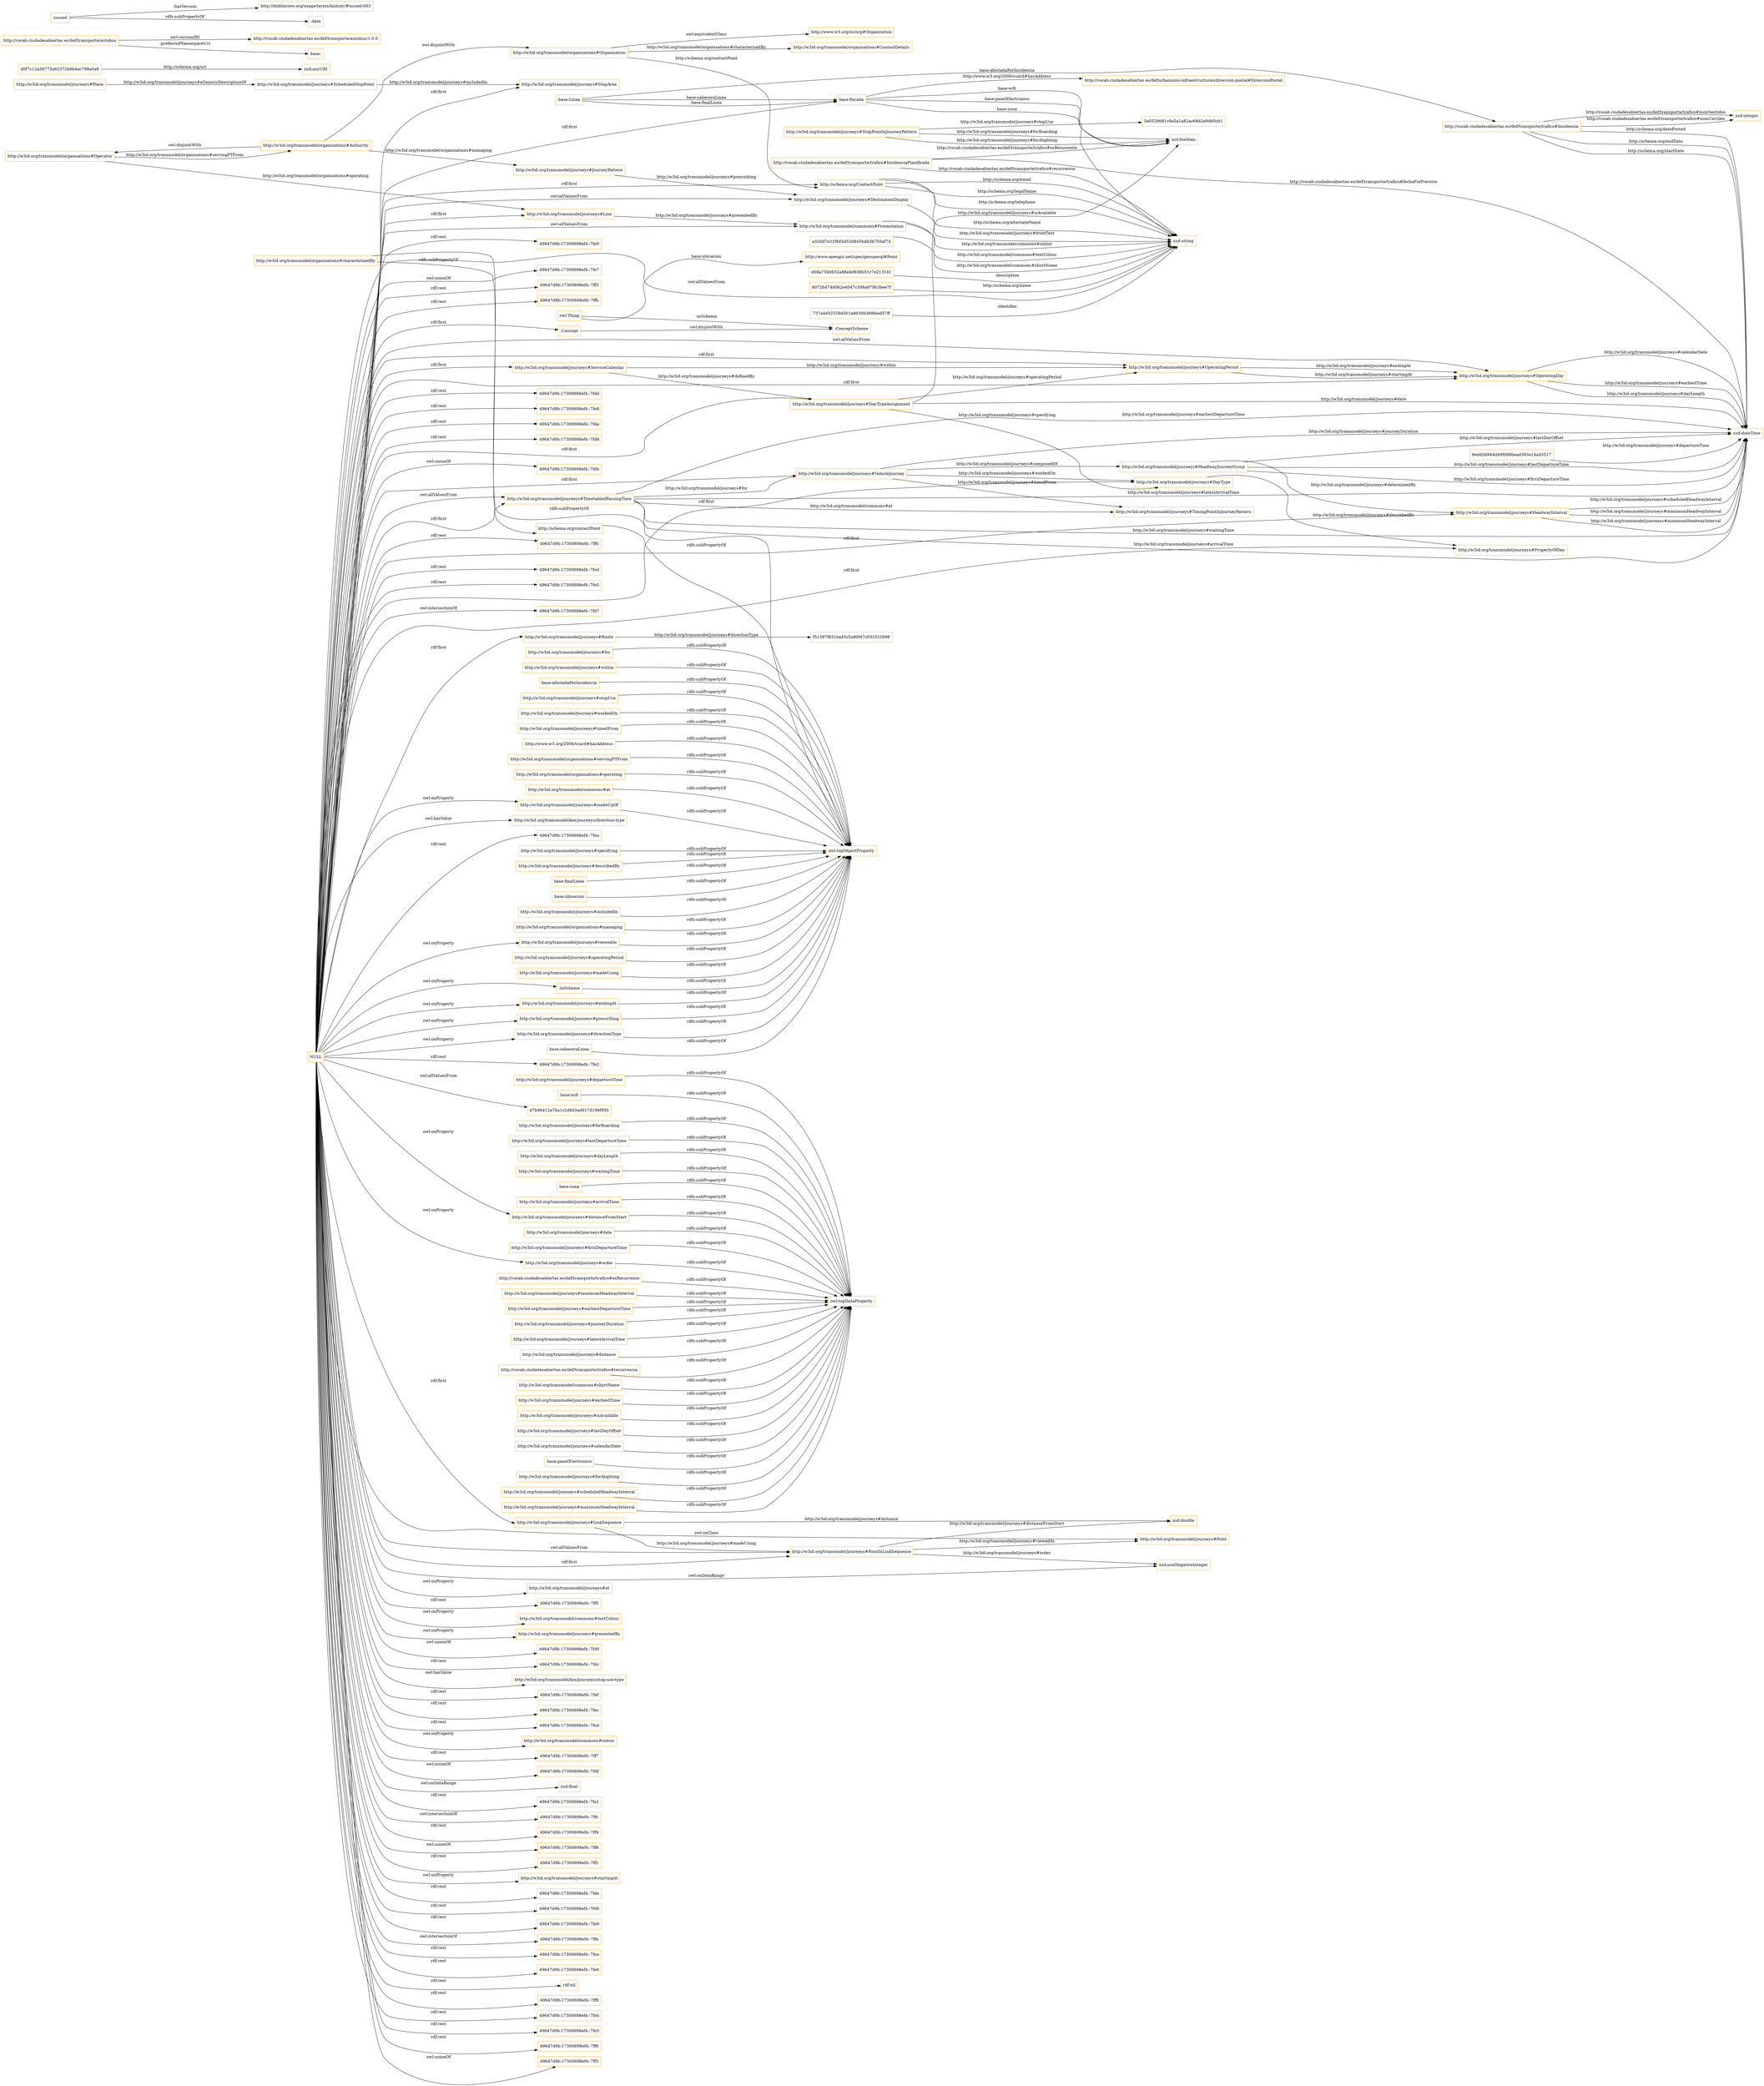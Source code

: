 digraph ar2dtool_diagram { 
rankdir=LR;
size="1501"
node [shape = rectangle, color="orange"]; "http://w3id.org/transmodel/journeys#StopArea" "http://w3id.org/transmodel/journeys#VehicleJourney" "http://w3id.org/transmodel/commons#Presentation" "http://w3id.org/transmodel/journeys#Line" "http://w3id.org/transmodel/journeys#PropertyOfDay" "base:Linea" "http://w3id.org/transmodel/organisations#ContactDetails" "http://www.opengis.net/spec/geosparql#Point" "http://w3id.org/transmodel/organisations#Organisation" "d08a7540632a88e4d936b51c7e213141" "http://w3id.org/transmodel/journeys#DestinationDisplay" "d0f7c12a36773a62372b8b4ac798a0a6" "http://schema.org/ContactPoint" "http://w3id.org/transmodel/journeys#JourneyPattern" "http://vocab.ciudadesabiertas.es/def/urbanismo-infraestructuras/direccion-postal#DireccionPostal" "f51397f831ba45c5a90f47c033525898" "http://w3id.org/transmodel/journeys#Route" "a320d7e31f845d53d845bdb3b703af74" "757a4d52559d301a8d30b389feed57ff" "http://w3id.org/transmodel/journeys#OperatingDay" "http://www.w3.org/ns/org#Organization" "http://w3id.org/transmodel/journeys#HeadwayInterval" ":ConceptScheme" "9edd3d944d49f088bead383a14a45517" ":Concept" "http://w3id.org/transmodel/journeys#StopPointInJourneyPattern" "http://w3id.org/transmodel/journeys#TimingPointInJourneyPattern" "http://vocab.ciudadesabiertas.es/def/transporte/trafico#IncidenciaPlanificada" "http://w3id.org/transmodel/organisations#Authority" "http://w3id.org/transmodel/journeys#Place" "http://vocab.ciudadesabiertas.es/def/transporte/trafico#Incidencia" "http://w3id.org/transmodel/journeys#DayTypeAssignment" "http://w3id.org/transmodel/journeys#HeadwayJourneyGroup" "http://w3id.org/transmodel/journeys#ServiceCalendar" "http://w3id.org/transmodel/journeys#OperatingPeriod" "d7b96412a7ba1c2d8d3ad917d196f95b" "base:Parada" "80726474d062e4047c398a679b3bee7f" "http://w3id.org/transmodel/journeys#DayType" "3a0526681c9a5a1a82ac68d2e9d60cb1" "http://w3id.org/transmodel/journeys#PointInLinkSequence" "http://w3id.org/transmodel/journeys#Point" "http://w3id.org/transmodel/journeys#TimetabledPassingTime" "http://w3id.org/transmodel/journeys#LinkSequence" "http://w3id.org/transmodel/journeys#ScheduledStopPoint" "http://w3id.org/transmodel/organisations#Operator" ; /*classes style*/
	"http://vocab.ciudadesabiertas.es/def/transporte/trafico#recurrencia" -> "owl:topDataProperty" [ label = "rdfs:subPropertyOf" ];
	"http://w3id.org/transmodel/journeys#prescribing" -> "owl:topObjectProperty" [ label = "rdfs:subPropertyOf" ];
	"http://w3id.org/transmodel/organisations#Organisation" -> "http://www.w3.org/ns/org#Organization" [ label = "owl:equivalentClass" ];
	"http://vocab.ciudadesabiertas.es/def/transporte/autobus" -> "http://vocab.ciudadesabiertas.es/def/transporte/autobus/1.0.0" [ label = "owl:versionIRI" ];
	"http://vocab.ciudadesabiertas.es/def/transporte/autobus" -> "base:" [ label = ":preferredNamespaceUri" ];
	"http://w3id.org/transmodel/commons#shortName" -> "owl:topDataProperty" [ label = "rdfs:subPropertyOf" ];
	"http://w3id.org/transmodel/journeys#directionType" -> "owl:topObjectProperty" [ label = "rdfs:subPropertyOf" ];
	"http://w3id.org/transmodel/journeys#earliestTime" -> "owl:topDataProperty" [ label = "rdfs:subPropertyOf" ];
	"http://w3id.org/transmodel/organisations#Authority" -> "http://w3id.org/transmodel/organisations#Organisation" [ label = "owl:disjointWith" ];
	"http://w3id.org/transmodel/organisations#Authority" -> "http://w3id.org/transmodel/organisations#Operator" [ label = "owl:disjointWith" ];
	"http://w3id.org/transmodel/journeys#isAvailable" -> "owl:topDataProperty" [ label = "rdfs:subPropertyOf" ];
	"http://w3id.org/transmodel/journeys#workedOn" -> "owl:topObjectProperty" [ label = "rdfs:subPropertyOf" ];
	"http://w3id.org/transmodel/journeys#timedFrom" -> "owl:topObjectProperty" [ label = "rdfs:subPropertyOf" ];
	"http://w3id.org/transmodel/journeys#lastDayOffset" -> "owl:topDataProperty" [ label = "rdfs:subPropertyOf" ];
	"http://w3id.org/transmodel/journeys#calendarDate" -> "owl:topDataProperty" [ label = "rdfs:subPropertyOf" ];
	"base:panelElectronico" -> "owl:topDataProperty" [ label = "rdfs:subPropertyOf" ];
	"http://w3id.org/transmodel/journeys#forAlighting" -> "owl:topDataProperty" [ label = "rdfs:subPropertyOf" ];
	"http://www.w3.org/2006/vcard#hasAddress" -> "owl:topObjectProperty" [ label = "rdfs:subPropertyOf" ];
	"http://w3id.org/transmodel/journeys#scheduledHeadwayInterval" -> "owl:topDataProperty" [ label = "rdfs:subPropertyOf" ];
	"http://w3id.org/transmodel/organisations#servingPTFrom" -> "owl:topObjectProperty" [ label = "rdfs:subPropertyOf" ];
	"http://w3id.org/transmodel/journeys#distanceFromStart" -> "owl:topDataProperty" [ label = "rdfs:subPropertyOf" ];
	"http://w3id.org/transmodel/organisations#operating" -> "owl:topObjectProperty" [ label = "rdfs:subPropertyOf" ];
	"http://w3id.org/transmodel/journeys#madeUpOf" -> "owl:topObjectProperty" [ label = "rdfs:subPropertyOf" ];
	"http://w3id.org/transmodel/journeys#departureTime" -> "owl:topDataProperty" [ label = "rdfs:subPropertyOf" ];
	"base:wifi" -> "owl:topDataProperty" [ label = "rdfs:subPropertyOf" ];
	"http://w3id.org/transmodel/journeys#forBoarding" -> "owl:topDataProperty" [ label = "rdfs:subPropertyOf" ];
	":Concept" -> ":ConceptScheme" [ label = "owl:disjointWith" ];
	"http://w3id.org/transmodel/journeys#viewedAs" -> "owl:topObjectProperty" [ label = "rdfs:subPropertyOf" ];
	"http://w3id.org/transmodel/journeys#lastDepartureTime" -> "owl:topDataProperty" [ label = "rdfs:subPropertyOf" ];
	"http://w3id.org/transmodel/commons#at" -> "owl:topObjectProperty" [ label = "rdfs:subPropertyOf" ];
	"http://w3id.org/transmodel/journeys#dayLength" -> "owl:topDataProperty" [ label = "rdfs:subPropertyOf" ];
	"http://w3id.org/transmodel/journeys#specifying" -> "owl:topObjectProperty" [ label = "rdfs:subPropertyOf" ];
	"http://w3id.org/transmodel/journeys#describedBy" -> "owl:topObjectProperty" [ label = "rdfs:subPropertyOf" ];
	":inScheme" -> "owl:topObjectProperty" [ label = "rdfs:subPropertyOf" ];
	"NULL" -> "http://w3id.org/transmodel/journeys#HeadwayInterval" [ label = "rdf:first" ];
	"NULL" -> "http://w3id.org/transmodel/commons#textColour" [ label = "owl:onProperty" ];
	"NULL" -> "http://w3id.org/transmodel/journeys#presentedBy" [ label = "owl:onProperty" ];
	"NULL" -> "http://w3id.org/transmodel/journeys#PropertyOfDay" [ label = "rdf:first" ];
	"NULL" -> "http://w3id.org/transmodel/journeys#directionType" [ label = "owl:onProperty" ];
	"NULL" -> ":Concept" [ label = "rdf:first" ];
	"NULL" -> "49647d9b:17300698ef4:-7fd9" [ label = "owl:unionOf" ];
	"NULL" -> "49647d9b:17300698ef4:-7fdc" [ label = "rdf:rest" ];
	"NULL" -> "http://w3id.org/transmodel/journeys#Point" [ label = "owl:onClass" ];
	"NULL" -> "http://w3id.org/transmodel/kos/journeys/stop-use-type" [ label = "owl:hasValue" ];
	"NULL" -> "49647d9b:17300698ef4:-7fef" [ label = "rdf:rest" ];
	"NULL" -> "http://w3id.org/transmodel/journeys#LinkSequence" [ label = "rdf:first" ];
	"NULL" -> "http://w3id.org/transmodel/journeys#VehicleJourney" [ label = "rdf:first" ];
	"NULL" -> "http://w3id.org/transmodel/journeys#distanceFromStart" [ label = "owl:onProperty" ];
	"NULL" -> "http://w3id.org/transmodel/journeys#StopArea" [ label = "rdf:first" ];
	"NULL" -> "http://w3id.org/transmodel/journeys#viewedAs" [ label = "owl:onProperty" ];
	"NULL" -> "http://w3id.org/transmodel/journeys#PointInLinkSequence" [ label = "owl:allValuesFrom" ];
	"NULL" -> "49647d9b:17300698ef4:-7fec" [ label = "rdf:rest" ];
	"NULL" -> "49647d9b:17300698ef4:-7fe4" [ label = "rdf:rest" ];
	"NULL" -> "xsd:string" [ label = "owl:allValuesFrom" ];
	"NULL" -> "http://w3id.org/transmodel/commons#colour" [ label = "owl:onProperty" ];
	"NULL" -> "http://w3id.org/transmodel/journeys#DestinationDisplay" [ label = "owl:allValuesFrom" ];
	"NULL" -> "49647d9b:17300698ef4:-7ff7" [ label = "rdf:rest" ];
	"NULL" -> "49647d9b:17300698ef4:-7fdf" [ label = "owl:unionOf" ];
	"NULL" -> "xsd:float" [ label = "owl:onDataRange" ];
	"NULL" -> "http://w3id.org/transmodel/commons#Presentation" [ label = "owl:allValuesFrom" ];
	"NULL" -> "49647d9b:17300698ef4:-7fe1" [ label = "rdf:rest" ];
	"NULL" -> "http://w3id.org/transmodel/journeys#ServiceCalendar" [ label = "rdf:first" ];
	"NULL" -> "49647d9b:17300698ef4:-7ffc" [ label = "owl:intersectionOf" ];
	"NULL" -> "http://w3id.org/transmodel/journeys#OperatingDay" [ label = "owl:allValuesFrom" ];
	"NULL" -> "http://w3id.org/transmodel/journeys#DayTypeAssignment" [ label = "rdf:first" ];
	"NULL" -> "49647d9b:17300698ef4:-7ff4" [ label = "rdf:rest" ];
	"NULL" -> "49647d9b:17300698ef4:-7ff8" [ label = "owl:unionOf" ];
	"NULL" -> "http://w3id.org/transmodel/journeys#TimetabledPassingTime" [ label = "rdf:first" ];
	"NULL" -> "49647d9b:17300698ef4:-7ff1" [ label = "rdf:rest" ];
	"NULL" -> "http://w3id.org/transmodel/journeys#startingAt" [ label = "owl:onProperty" ];
	"NULL" -> "49647d9b:17300698ef4:-7fde" [ label = "rdf:rest" ];
	"NULL" -> "49647d9b:17300698ef4:-7fd6" [ label = "rdf:rest" ];
	"NULL" -> "http://w3id.org/transmodel/journeys#PointInLinkSequence" [ label = "rdf:first" ];
	"NULL" -> "49647d9b:17300698ef4:-7fe9" [ label = "rdf:rest" ];
	"NULL" -> "49647d9b:17300698ef4:-7ffa" [ label = "owl:intersectionOf" ];
	"NULL" -> "d7b96412a7ba1c2d8d3ad917d196f95b" [ label = "owl:allValuesFrom" ];
	"NULL" -> "http://w3id.org/transmodel/journeys#endingAt" [ label = "owl:onProperty" ];
	"NULL" -> "49647d9b:17300698ef4:-7fee" [ label = "rdf:rest" ];
	"NULL" -> "49647d9b:17300698ef4:-7fe6" [ label = "rdf:rest" ];
	"NULL" -> "rdf:nil" [ label = "rdf:rest" ];
	"NULL" -> "http://w3id.org/transmodel/journeys#madeUpOf" [ label = "owl:onProperty" ];
	"NULL" -> "49647d9b:17300698ef4:-7ff9" [ label = "rdf:rest" ];
	"NULL" -> "http://w3id.org/transmodel/journeys#Line" [ label = "rdf:first" ];
	"NULL" -> "49647d9b:17300698ef4:-7feb" [ label = "rdf:rest" ];
	"NULL" -> "http://w3id.org/transmodel/journeys#OperatingPeriod" [ label = "rdf:first" ];
	"NULL" -> "49647d9b:17300698ef4:-7fe3" [ label = "rdf:rest" ];
	"NULL" -> "http://schema.org/ContactPoint" [ label = "rdf:first" ];
	"NULL" -> "49647d9b:17300698ef4:-7ff6" [ label = "rdf:rest" ];
	"NULL" -> "49647d9b:17300698ef4:-7ff2" [ label = "owl:unionOf" ];
	"NULL" -> "49647d9b:17300698ef4:-7fe0" [ label = "rdf:rest" ];
	"NULL" -> "http://w3id.org/transmodel/journeys#order" [ label = "owl:onProperty" ];
	"NULL" -> "49647d9b:17300698ef4:-7fe7" [ label = "owl:unionOf" ];
	"NULL" -> "http://w3id.org/transmodel/journeys#DayType" [ label = "rdf:first" ];
	"NULL" -> "49647d9b:17300698ef4:-7ff3" [ label = "rdf:rest" ];
	"NULL" -> "49647d9b:17300698ef4:-7ffb" [ label = "rdf:rest" ];
	"NULL" -> "49647d9b:17300698ef4:-7fd8" [ label = "rdf:rest" ];
	"NULL" -> "49647d9b:17300698ef4:-7ff0" [ label = "rdf:rest" ];
	"NULL" -> "http://w3id.org/transmodel/journeys#TimetabledPassingTime" [ label = "owl:allValuesFrom" ];
	"NULL" -> "http://w3id.org/transmodel/journeys#Route" [ label = "rdf:first" ];
	"NULL" -> "49647d9b:17300698ef4:-7fdd" [ label = "rdf:rest" ];
	"NULL" -> "49647d9b:17300698ef4:-7fe8" [ label = "rdf:rest" ];
	"NULL" -> "49647d9b:17300698ef4:-7fda" [ label = "rdf:rest" ];
	"NULL" -> "49647d9b:17300698ef4:-7fdb" [ label = "owl:unionOf" ];
	"NULL" -> "49647d9b:17300698ef4:-7fed" [ label = "rdf:rest" ];
	"NULL" -> "xsd:nonNegativeInteger" [ label = "owl:onDataRange" ];
	"NULL" -> "49647d9b:17300698ef4:-7fd7" [ label = "owl:intersectionOf" ];
	"NULL" -> "49647d9b:17300698ef4:-7fe5" [ label = "rdf:rest" ];
	"NULL" -> ":inScheme" [ label = "owl:onProperty" ];
	"NULL" -> "http://w3id.org/transmodel/kos/journeys/direction-type" [ label = "owl:hasValue" ];
	"NULL" -> "49647d9b:17300698ef4:-7fea" [ label = "rdf:rest" ];
	"NULL" -> "49647d9b:17300698ef4:-7fe2" [ label = "rdf:rest" ];
	"NULL" -> "http://w3id.org/transmodel/journeys#at" [ label = "owl:onProperty" ];
	"NULL" -> "http://w3id.org/transmodel/journeys#OperatingDay" [ label = "rdf:first" ];
	"NULL" -> "http://w3id.org/transmodel/journeys#prescribing" [ label = "owl:onProperty" ];
	"NULL" -> "49647d9b:17300698ef4:-7ff5" [ label = "rdf:rest" ];
	"NULL" -> "base:Parada" [ label = "rdf:first" ];
	"base:zona" -> "owl:topDataProperty" [ label = "rdfs:subPropertyOf" ];
	"http://w3id.org/transmodel/journeys#arrivalTime" -> "owl:topDataProperty" [ label = "rdfs:subPropertyOf" ];
	"http://w3id.org/transmodel/organisations#characterisedBy" -> "owl:topObjectProperty" [ label = "rdfs:subPropertyOf" ];
	"http://w3id.org/transmodel/organisations#characterisedBy" -> "http://schema.org/contactPoint" [ label = "rdfs:subPropertyOf" ];
	"base:cabeceraLinea" -> "owl:topObjectProperty" [ label = "rdfs:subPropertyOf" ];
	"http://w3id.org/transmodel/journeys#date" -> "owl:topDataProperty" [ label = "rdfs:subPropertyOf" ];
	"http://w3id.org/transmodel/journeys#firstDepartureTime" -> "owl:topDataProperty" [ label = "rdfs:subPropertyOf" ];
	"http://schema.org/contactPoint" -> "owl:topObjectProperty" [ label = "rdfs:subPropertyOf" ];
	"http://w3id.org/transmodel/journeys#for" -> "owl:topObjectProperty" [ label = "rdfs:subPropertyOf" ];
	"http://w3id.org/transmodel/journeys#within" -> "owl:topObjectProperty" [ label = "rdfs:subPropertyOf" ];
	"http://w3id.org/transmodel/journeys#maximumHeadwayInterval" -> "owl:topDataProperty" [ label = "rdfs:subPropertyOf" ];
	"base:afectadaPorIncidencia" -> "owl:topObjectProperty" [ label = "rdfs:subPropertyOf" ];
	"base:finalLinea" -> "owl:topObjectProperty" [ label = "rdfs:subPropertyOf" ];
	"base:ubicacion" -> "owl:topObjectProperty" [ label = "rdfs:subPropertyOf" ];
	"http://w3id.org/transmodel/journeys#endingAt" -> "owl:topObjectProperty" [ label = "rdfs:subPropertyOf" ];
	":issued" -> "http://dublincore.org/usage/terms/history/#issued-003" [ label = ":hasVersion" ];
	":issued" -> ":date" [ label = "rdfs:subPropertyOf" ];
	"http://w3id.org/transmodel/journeys#waitingTime" -> "owl:topDataProperty" [ label = "rdfs:subPropertyOf" ];
	"http://w3id.org/transmodel/journeys#includedIn" -> "owl:topObjectProperty" [ label = "rdfs:subPropertyOf" ];
	"http://vocab.ciudadesabiertas.es/def/transporte/trafico#esRecurrente" -> "owl:topDataProperty" [ label = "rdfs:subPropertyOf" ];
	"http://w3id.org/transmodel/organisations#managing" -> "owl:topObjectProperty" [ label = "rdfs:subPropertyOf" ];
	"http://w3id.org/transmodel/journeys#minimumHeadwayInterval" -> "owl:topDataProperty" [ label = "rdfs:subPropertyOf" ];
	"http://w3id.org/transmodel/journeys#order" -> "owl:topDataProperty" [ label = "rdfs:subPropertyOf" ];
	"http://w3id.org/transmodel/journeys#earliestDepartureTime" -> "owl:topDataProperty" [ label = "rdfs:subPropertyOf" ];
	"http://w3id.org/transmodel/journeys#operatingPeriod" -> "owl:topObjectProperty" [ label = "rdfs:subPropertyOf" ];
	"http://w3id.org/transmodel/journeys#journeyDuration" -> "owl:topDataProperty" [ label = "rdfs:subPropertyOf" ];
	"http://w3id.org/transmodel/journeys#latestArrivalTime" -> "owl:topDataProperty" [ label = "rdfs:subPropertyOf" ];
	"http://w3id.org/transmodel/journeys#madeUsing" -> "owl:topObjectProperty" [ label = "rdfs:subPropertyOf" ];
	"http://w3id.org/transmodel/journeys#distance" -> "owl:topDataProperty" [ label = "rdfs:subPropertyOf" ];
	"http://w3id.org/transmodel/journeys#stopUse" -> "owl:topObjectProperty" [ label = "rdfs:subPropertyOf" ];
	"http://vocab.ciudadesabiertas.es/def/transporte/trafico#Incidencia" -> "xsd:dateTime" [ label = "http://schema.org/startDate" ];
	"http://schema.org/ContactPoint" -> "xsd:string" [ label = "http://schema.org/alternateName" ];
	"base:Linea" -> "base:Parada" [ label = "base:finalLinea" ];
	"http://w3id.org/transmodel/journeys#DayTypeAssignment" -> "http://w3id.org/transmodel/journeys#DayType" [ label = "http://w3id.org/transmodel/journeys#specifying" ];
	"http://w3id.org/transmodel/organisations#Operator" -> "http://w3id.org/transmodel/organisations#Authority" [ label = "http://w3id.org/transmodel/organisations#servingPTFrom" ];
	"http://w3id.org/transmodel/journeys#StopPointInJourneyPattern" -> "xsd:boolean" [ label = "http://w3id.org/transmodel/journeys#forBoarding" ];
	"http://w3id.org/transmodel/journeys#HeadwayJourneyGroup" -> "xsd:dateTime" [ label = "http://w3id.org/transmodel/journeys#firstDepartureTime" ];
	"d08a7540632a88e4d936b51c7e213141" -> "xsd:string" [ label = ":description" ];
	"http://w3id.org/transmodel/journeys#PointInLinkSequence" -> "http://w3id.org/transmodel/journeys#Point" [ label = "http://w3id.org/transmodel/journeys#viewedAs" ];
	"d0f7c12a36773a62372b8b4ac798a0a6" -> "xsd:anyURI" [ label = "http://schema.org/url" ];
	"base:Linea" -> "http://vocab.ciudadesabiertas.es/def/transporte/trafico#Incidencia" [ label = "base:afectadaPorIncidencia" ];
	"owl:Thing" -> ":ConceptScheme" [ label = ":inScheme" ];
	"http://w3id.org/transmodel/journeys#LinkSequence" -> "http://w3id.org/transmodel/journeys#PointInLinkSequence" [ label = "http://w3id.org/transmodel/journeys#madeUsing" ];
	"http://vocab.ciudadesabiertas.es/def/transporte/trafico#IncidenciaPlanificada" -> "xsd:dateTime" [ label = "http://vocab.ciudadesabiertas.es/def/transporte/trafico#fechaFinPrevista" ];
	"http://schema.org/ContactPoint" -> "xsd:string" [ label = "http://schema.org/email" ];
	"http://w3id.org/transmodel/journeys#HeadwayJourneyGroup" -> "xsd:dateTime" [ label = "http://w3id.org/transmodel/journeys#lastDayOffset" ];
	"base:Parada" -> "http://vocab.ciudadesabiertas.es/def/urbanismo-infraestructuras/direccion-postal#DireccionPostal" [ label = "http://www.w3.org/2006/vcard#hasAddress" ];
	"http://vocab.ciudadesabiertas.es/def/transporte/trafico#Incidencia" -> "xsd:dateTime" [ label = "http://schema.org/datePosted" ];
	"http://w3id.org/transmodel/journeys#HeadwayInterval" -> "xsd:dateTime" [ label = "http://w3id.org/transmodel/journeys#minimumHeadwayInterval" ];
	"http://w3id.org/transmodel/journeys#TimetabledPassingTime" -> "xsd:dateTime" [ label = "http://w3id.org/transmodel/journeys#earliestDepartureTime" ];
	"base:Linea" -> "base:Parada" [ label = "base:cabeceraLinea" ];
	"base:Parada" -> "xsd:string" [ label = "base:zona" ];
	"http://w3id.org/transmodel/organisations#Operator" -> "http://w3id.org/transmodel/journeys#Line" [ label = "http://w3id.org/transmodel/organisations#operating" ];
	"http://w3id.org/transmodel/journeys#TimetabledPassingTime" -> "xsd:dateTime" [ label = "http://w3id.org/transmodel/journeys#latestArrivalTime" ];
	"http://w3id.org/transmodel/journeys#TimetabledPassingTime" -> "http://w3id.org/transmodel/journeys#VehicleJourney" [ label = "http://w3id.org/transmodel/journeys#for" ];
	"http://w3id.org/transmodel/journeys#DestinationDisplay" -> "xsd:string" [ label = "http://w3id.org/transmodel/journeys#frontText" ];
	"http://w3id.org/transmodel/organisations#Organisation" -> "http://schema.org/ContactPoint" [ label = "http://schema.org/contactPoint" ];
	"base:Parada" -> "xsd:boolean" [ label = "base:wifi" ];
	"http://vocab.ciudadesabiertas.es/def/transporte/trafico#Incidencia" -> "xsd:dateTime" [ label = "http://schema.org/endDate" ];
	"http://vocab.ciudadesabiertas.es/def/transporte/trafico#Incidencia" -> "xsd:integer" [ label = "http://vocab.ciudadesabiertas.es/def/transporte/trafico#numCarriles" ];
	"http://w3id.org/transmodel/journeys#ScheduledStopPoint" -> "http://w3id.org/transmodel/journeys#StopArea" [ label = "http://w3id.org/transmodel/journeys#includedIn" ];
	"http://w3id.org/transmodel/journeys#DayTypeAssignment" -> "xsd:dateTime" [ label = "http://w3id.org/transmodel/journeys#date" ];
	"http://w3id.org/transmodel/journeys#DayType" -> "http://w3id.org/transmodel/journeys#PropertyOfDay" [ label = "http://w3id.org/transmodel/journeys#describedBy" ];
	"http://w3id.org/transmodel/journeys#Line" -> "http://w3id.org/transmodel/commons#Presentation" [ label = "http://w3id.org/transmodel/journeys#presentedBy" ];
	"http://w3id.org/transmodel/journeys#VehicleJourney" -> "http://w3id.org/transmodel/journeys#DayType" [ label = "http://w3id.org/transmodel/journeys#workedOn" ];
	"http://w3id.org/transmodel/journeys#VehicleJourney" -> "xsd:dateTime" [ label = "http://w3id.org/transmodel/journeys#journeyDuration" ];
	"http://w3id.org/transmodel/journeys#OperatingPeriod" -> "http://w3id.org/transmodel/journeys#OperatingDay" [ label = "http://w3id.org/transmodel/journeys#endingAt" ];
	"http://w3id.org/transmodel/journeys#StopPointInJourneyPattern" -> "xsd:boolean" [ label = "http://w3id.org/transmodel/journeys#forAlighting" ];
	"9edd3d944d49f088bead383a14a45517" -> "xsd:dateTime" [ label = "http://w3id.org/transmodel/journeys#departureTime" ];
	"owl:Thing" -> "http://www.opengis.net/spec/geosparql#Point" [ label = "base:ubicacion" ];
	"http://w3id.org/transmodel/journeys#HeadwayJourneyGroup" -> "http://w3id.org/transmodel/journeys#HeadwayInterval" [ label = "http://w3id.org/transmodel/journeys#determinedBy" ];
	"http://w3id.org/transmodel/journeys#HeadwayInterval" -> "xsd:dateTime" [ label = "http://w3id.org/transmodel/journeys#scheduledHeadwayInterval" ];
	"http://w3id.org/transmodel/organisations#Authority" -> "http://w3id.org/transmodel/journeys#JourneyPattern" [ label = "http://w3id.org/transmodel/organisations#managing" ];
	"http://w3id.org/transmodel/journeys#HeadwayJourneyGroup" -> "xsd:dateTime" [ label = "http://w3id.org/transmodel/journeys#lastDepartureTime" ];
	"http://w3id.org/transmodel/journeys#OperatingDay" -> "xsd:dateTime" [ label = "http://w3id.org/transmodel/journeys#calendarDate" ];
	"http://w3id.org/transmodel/journeys#HeadwayInterval" -> "xsd:dateTime" [ label = "http://w3id.org/transmodel/journeys#maximumHeadwayInterval" ];
	"http://w3id.org/transmodel/journeys#Place" -> "http://w3id.org/transmodel/journeys#ScheduledStopPoint" [ label = "http://w3id.org/transmodel/journeys#aGenericDescriptionOf" ];
	"http://w3id.org/transmodel/journeys#PointInLinkSequence" -> "xsd:double" [ label = "http://w3id.org/transmodel/journeys#distanceFromStart" ];
	"http://w3id.org/transmodel/journeys#StopPointInJourneyPattern" -> "3a0526681c9a5a1a82ac68d2e9d60cb1" [ label = "http://w3id.org/transmodel/journeys#stopUse" ];
	"base:Parada" -> "xsd:boolean" [ label = "base:panelElectronico" ];
	"http://schema.org/ContactPoint" -> "xsd:string" [ label = "http://schema.org/legalName" ];
	"http://w3id.org/transmodel/journeys#ServiceCalendar" -> "http://w3id.org/transmodel/journeys#DayTypeAssignment" [ label = "http://w3id.org/transmodel/journeys#definedBy" ];
	"http://w3id.org/transmodel/journeys#OperatingPeriod" -> "http://w3id.org/transmodel/journeys#OperatingDay" [ label = "http://w3id.org/transmodel/journeys#startingAt" ];
	"http://w3id.org/transmodel/journeys#LinkSequence" -> "xsd:double" [ label = "http://w3id.org/transmodel/journeys#distance" ];
	"80726474d062e4047c398a679b3bee7f" -> "xsd:string" [ label = "http://schema.org/name" ];
	"http://w3id.org/transmodel/journeys#TimetabledPassingTime" -> "xsd:dateTime" [ label = "http://w3id.org/transmodel/journeys#waitingTime" ];
	"http://w3id.org/transmodel/journeys#PointInLinkSequence" -> "xsd:nonNegativeInteger" [ label = "http://w3id.org/transmodel/journeys#order" ];
	"http://w3id.org/transmodel/journeys#VehicleJourney" -> "http://w3id.org/transmodel/journeys#HeadwayJourneyGroup" [ label = "http://w3id.org/transmodel/journeys#composedOf" ];
	"http://vocab.ciudadesabiertas.es/def/transporte/trafico#IncidenciaPlanificada" -> "xsd:string" [ label = "http://vocab.ciudadesabiertas.es/def/transporte/trafico#recurrencia" ];
	"http://w3id.org/transmodel/journeys#JourneyPattern" -> "http://w3id.org/transmodel/journeys#DestinationDisplay" [ label = "http://w3id.org/transmodel/journeys#prescribing" ];
	"http://w3id.org/transmodel/journeys#OperatingDay" -> "xsd:dateTime" [ label = "http://w3id.org/transmodel/journeys#earliestTime" ];
	"http://w3id.org/transmodel/journeys#TimetabledPassingTime" -> "xsd:dateTime" [ label = "http://w3id.org/transmodel/journeys#arrivalTime" ];
	"757a4d52559d301a8d30b389feed57ff" -> "xsd:string" [ label = ":identifier" ];
	"http://w3id.org/transmodel/journeys#VehicleJourney" -> "http://w3id.org/transmodel/journeys#TimingPointInJourneyPattern" [ label = "http://w3id.org/transmodel/journeys#timedFrom" ];
	"http://w3id.org/transmodel/organisations#Organisation" -> "http://w3id.org/transmodel/organisations#ContactDetails" [ label = "http://w3id.org/transmodel/organisations#characterisedBy" ];
	"http://vocab.ciudadesabiertas.es/def/transporte/trafico#Incidencia" -> "xsd:integer" [ label = "http://vocab.ciudadesabiertas.es/def/transporte/trafico#numSentidos" ];
	"http://w3id.org/transmodel/journeys#TimetabledPassingTime" -> "http://w3id.org/transmodel/journeys#TimingPointInJourneyPattern" [ label = "http://w3id.org/transmodel/commons#at" ];
	"http://w3id.org/transmodel/journeys#OperatingDay" -> "xsd:dateTime" [ label = "http://w3id.org/transmodel/journeys#dayLength" ];
	"http://w3id.org/transmodel/journeys#DayTypeAssignment" -> "xsd:boolean" [ label = "http://w3id.org/transmodel/journeys#isAvailable" ];
	"http://w3id.org/transmodel/journeys#ServiceCalendar" -> "http://w3id.org/transmodel/journeys#OperatingPeriod" [ label = "http://w3id.org/transmodel/journeys#within" ];
	"http://w3id.org/transmodel/journeys#DayTypeAssignment" -> "http://w3id.org/transmodel/journeys#OperatingPeriod" [ label = "http://w3id.org/transmodel/journeys#operatingPeriod" ];
	"http://vocab.ciudadesabiertas.es/def/transporte/trafico#IncidenciaPlanificada" -> "xsd:boolean" [ label = "http://vocab.ciudadesabiertas.es/def/transporte/trafico#esRecurrente" ];
	"http://schema.org/ContactPoint" -> "xsd:string" [ label = "http://schema.org/telephone" ];
	"http://w3id.org/transmodel/journeys#Route" -> "f51397f831ba45c5a90f47c033525898" [ label = "http://w3id.org/transmodel/journeys#directionType" ];
	"http://w3id.org/transmodel/commons#Presentation" -> "xsd:string" [ label = "http://w3id.org/transmodel/commons#textColour" ];
	"a320d7e31f845d53d845bdb3b703af74" -> "xsd:string" [ label = "http://w3id.org/transmodel/commons#shortName" ];
	"http://w3id.org/transmodel/commons#Presentation" -> "xsd:string" [ label = "http://w3id.org/transmodel/commons#colour" ];

}

